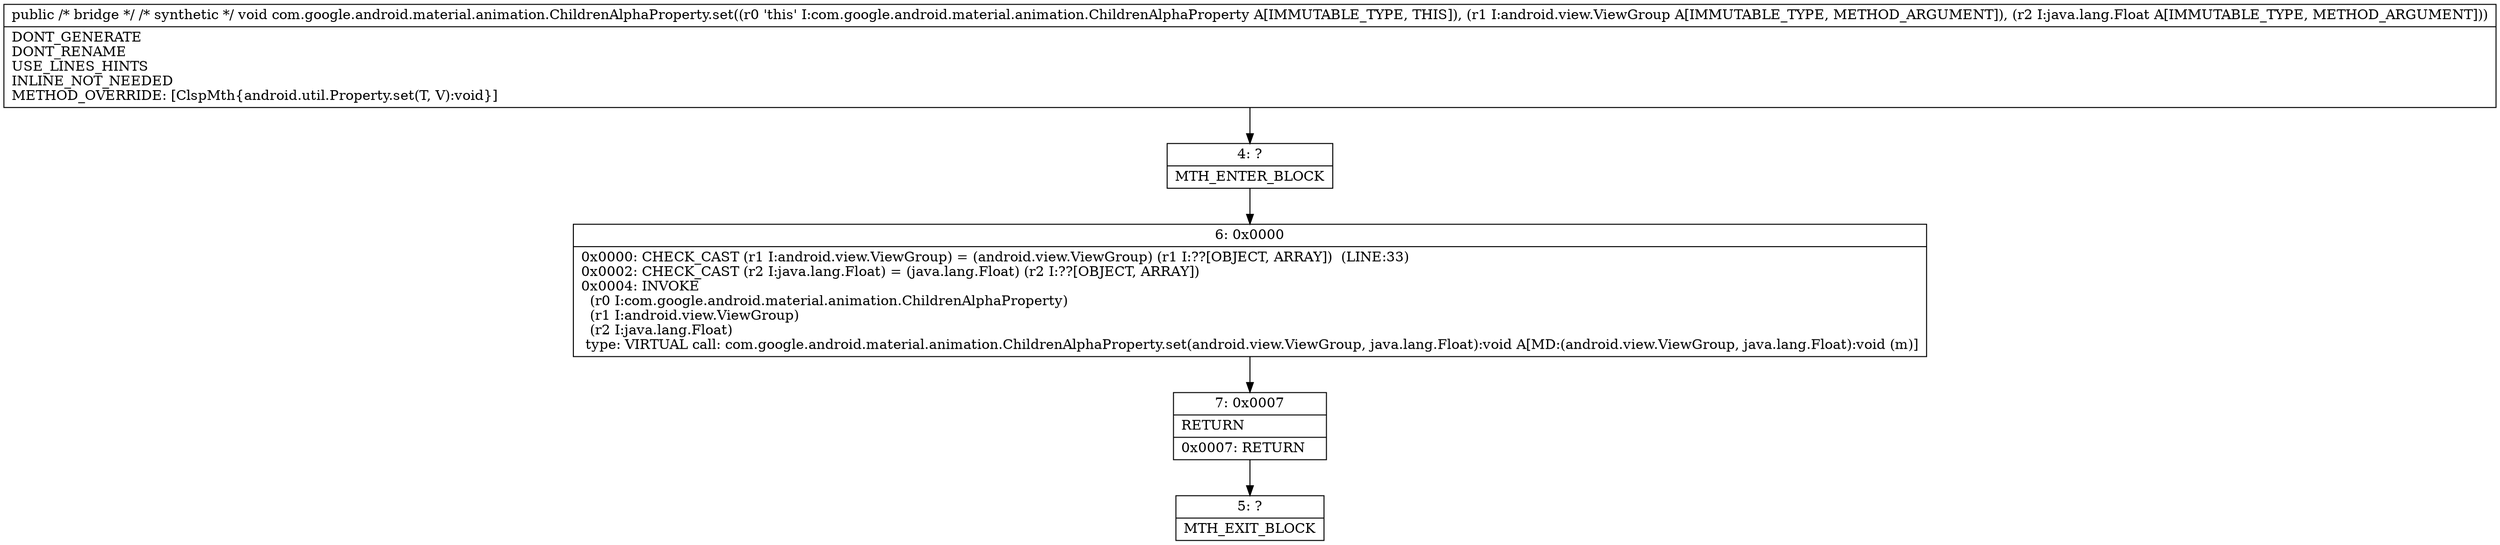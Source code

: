 digraph "CFG forcom.google.android.material.animation.ChildrenAlphaProperty.set(Ljava\/lang\/Object;Ljava\/lang\/Object;)V" {
Node_4 [shape=record,label="{4\:\ ?|MTH_ENTER_BLOCK\l}"];
Node_6 [shape=record,label="{6\:\ 0x0000|0x0000: CHECK_CAST (r1 I:android.view.ViewGroup) = (android.view.ViewGroup) (r1 I:??[OBJECT, ARRAY])  (LINE:33)\l0x0002: CHECK_CAST (r2 I:java.lang.Float) = (java.lang.Float) (r2 I:??[OBJECT, ARRAY]) \l0x0004: INVOKE  \l  (r0 I:com.google.android.material.animation.ChildrenAlphaProperty)\l  (r1 I:android.view.ViewGroup)\l  (r2 I:java.lang.Float)\l type: VIRTUAL call: com.google.android.material.animation.ChildrenAlphaProperty.set(android.view.ViewGroup, java.lang.Float):void A[MD:(android.view.ViewGroup, java.lang.Float):void (m)]\l}"];
Node_7 [shape=record,label="{7\:\ 0x0007|RETURN\l|0x0007: RETURN   \l}"];
Node_5 [shape=record,label="{5\:\ ?|MTH_EXIT_BLOCK\l}"];
MethodNode[shape=record,label="{public \/* bridge *\/ \/* synthetic *\/ void com.google.android.material.animation.ChildrenAlphaProperty.set((r0 'this' I:com.google.android.material.animation.ChildrenAlphaProperty A[IMMUTABLE_TYPE, THIS]), (r1 I:android.view.ViewGroup A[IMMUTABLE_TYPE, METHOD_ARGUMENT]), (r2 I:java.lang.Float A[IMMUTABLE_TYPE, METHOD_ARGUMENT]))  | DONT_GENERATE\lDONT_RENAME\lUSE_LINES_HINTS\lINLINE_NOT_NEEDED\lMETHOD_OVERRIDE: [ClspMth\{android.util.Property.set(T, V):void\}]\l}"];
MethodNode -> Node_4;Node_4 -> Node_6;
Node_6 -> Node_7;
Node_7 -> Node_5;
}


